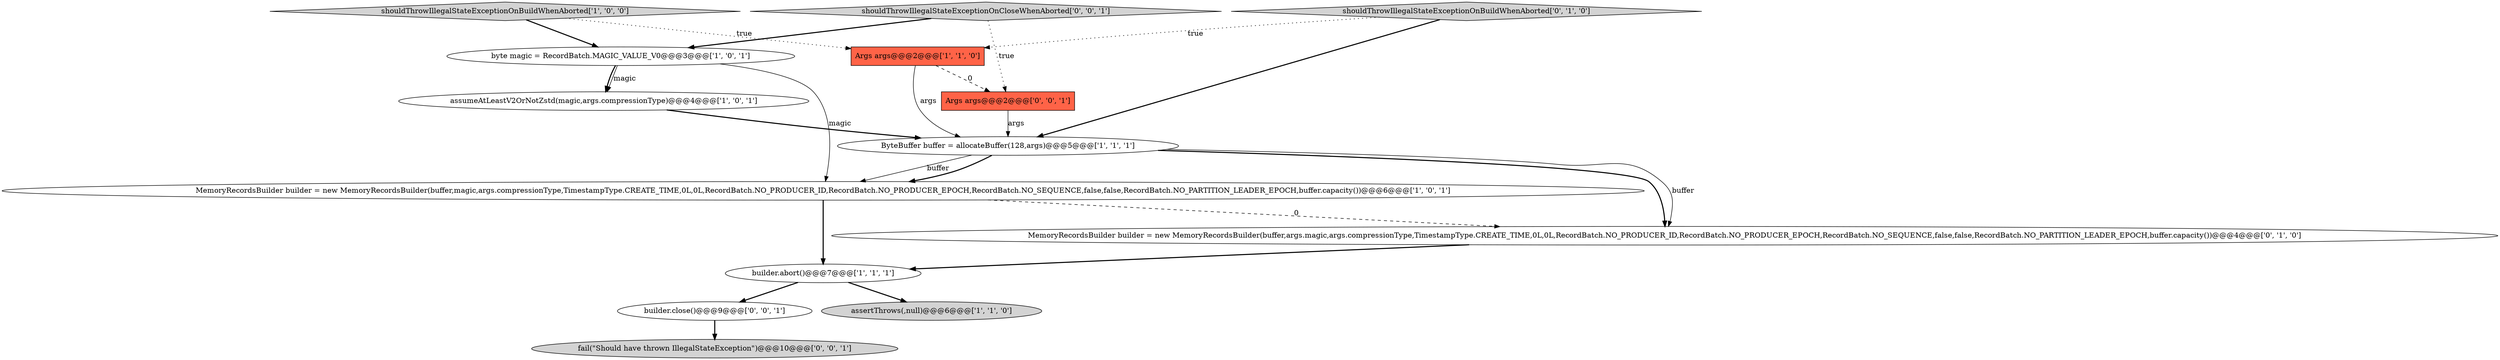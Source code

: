 digraph {
2 [style = filled, label = "Args args@@@2@@@['1', '1', '0']", fillcolor = tomato, shape = box image = "AAA0AAABBB1BBB"];
13 [style = filled, label = "shouldThrowIllegalStateExceptionOnCloseWhenAborted['0', '0', '1']", fillcolor = lightgray, shape = diamond image = "AAA0AAABBB3BBB"];
8 [style = filled, label = "MemoryRecordsBuilder builder = new MemoryRecordsBuilder(buffer,args.magic,args.compressionType,TimestampType.CREATE_TIME,0L,0L,RecordBatch.NO_PRODUCER_ID,RecordBatch.NO_PRODUCER_EPOCH,RecordBatch.NO_SEQUENCE,false,false,RecordBatch.NO_PARTITION_LEADER_EPOCH,buffer.capacity())@@@4@@@['0', '1', '0']", fillcolor = white, shape = ellipse image = "AAA1AAABBB2BBB"];
12 [style = filled, label = "Args args@@@2@@@['0', '0', '1']", fillcolor = tomato, shape = box image = "AAA0AAABBB3BBB"];
7 [style = filled, label = "builder.abort()@@@7@@@['1', '1', '1']", fillcolor = white, shape = ellipse image = "AAA0AAABBB1BBB"];
4 [style = filled, label = "assumeAtLeastV2OrNotZstd(magic,args.compressionType)@@@4@@@['1', '0', '1']", fillcolor = white, shape = ellipse image = "AAA0AAABBB1BBB"];
5 [style = filled, label = "MemoryRecordsBuilder builder = new MemoryRecordsBuilder(buffer,magic,args.compressionType,TimestampType.CREATE_TIME,0L,0L,RecordBatch.NO_PRODUCER_ID,RecordBatch.NO_PRODUCER_EPOCH,RecordBatch.NO_SEQUENCE,false,false,RecordBatch.NO_PARTITION_LEADER_EPOCH,buffer.capacity())@@@6@@@['1', '0', '1']", fillcolor = white, shape = ellipse image = "AAA0AAABBB1BBB"];
0 [style = filled, label = "ByteBuffer buffer = allocateBuffer(128,args)@@@5@@@['1', '1', '1']", fillcolor = white, shape = ellipse image = "AAA0AAABBB1BBB"];
11 [style = filled, label = "builder.close()@@@9@@@['0', '0', '1']", fillcolor = white, shape = ellipse image = "AAA0AAABBB3BBB"];
10 [style = filled, label = "fail(\"Should have thrown IllegalStateException\")@@@10@@@['0', '0', '1']", fillcolor = lightgray, shape = ellipse image = "AAA0AAABBB3BBB"];
9 [style = filled, label = "shouldThrowIllegalStateExceptionOnBuildWhenAborted['0', '1', '0']", fillcolor = lightgray, shape = diamond image = "AAA0AAABBB2BBB"];
6 [style = filled, label = "shouldThrowIllegalStateExceptionOnBuildWhenAborted['1', '0', '0']", fillcolor = lightgray, shape = diamond image = "AAA0AAABBB1BBB"];
3 [style = filled, label = "assertThrows(,null)@@@6@@@['1', '1', '0']", fillcolor = lightgray, shape = ellipse image = "AAA0AAABBB1BBB"];
1 [style = filled, label = "byte magic = RecordBatch.MAGIC_VALUE_V0@@@3@@@['1', '0', '1']", fillcolor = white, shape = ellipse image = "AAA0AAABBB1BBB"];
0->5 [style = solid, label="buffer"];
0->8 [style = bold, label=""];
9->0 [style = bold, label=""];
7->11 [style = bold, label=""];
12->0 [style = solid, label="args"];
9->2 [style = dotted, label="true"];
7->3 [style = bold, label=""];
0->8 [style = solid, label="buffer"];
5->8 [style = dashed, label="0"];
11->10 [style = bold, label=""];
2->0 [style = solid, label="args"];
1->5 [style = solid, label="magic"];
1->4 [style = bold, label=""];
13->1 [style = bold, label=""];
8->7 [style = bold, label=""];
6->2 [style = dotted, label="true"];
0->5 [style = bold, label=""];
1->4 [style = solid, label="magic"];
13->12 [style = dotted, label="true"];
6->1 [style = bold, label=""];
5->7 [style = bold, label=""];
4->0 [style = bold, label=""];
2->12 [style = dashed, label="0"];
}

